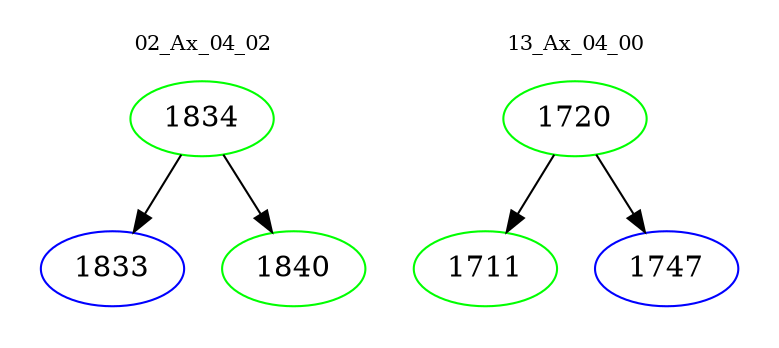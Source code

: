 digraph{
subgraph cluster_0 {
color = white
label = "02_Ax_04_02";
fontsize=10;
T0_1834 [label="1834", color="green"]
T0_1834 -> T0_1833 [color="black"]
T0_1833 [label="1833", color="blue"]
T0_1834 -> T0_1840 [color="black"]
T0_1840 [label="1840", color="green"]
}
subgraph cluster_1 {
color = white
label = "13_Ax_04_00";
fontsize=10;
T1_1720 [label="1720", color="green"]
T1_1720 -> T1_1711 [color="black"]
T1_1711 [label="1711", color="green"]
T1_1720 -> T1_1747 [color="black"]
T1_1747 [label="1747", color="blue"]
}
}
